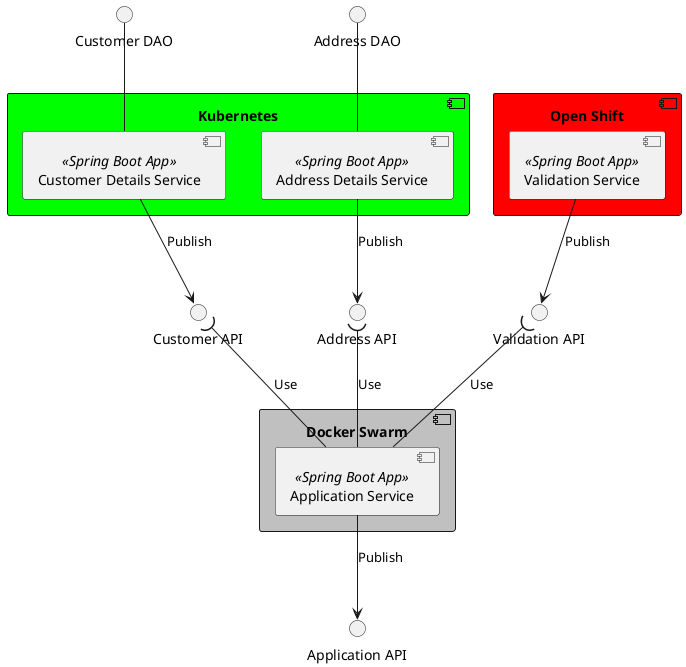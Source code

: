 @startuml Components

    () "Customer API" as customerAPI
    () "Address API" as addressAPI
    () "Validation API" as validationAPI
    () "Application API" as applicationAPI
    
    () "Customer DAO" as customerDAO
    () "Address DAO" as addressDAO

    component "Kubernetes" #00ff00 {
        [Customer Details Service] as customerService <<Spring Boot App>>
        [Address Details Service] as addressService <<Spring Boot App>>
    }
    
    component "Open Shift" #ff0000 {
        [Validation Service] as validationService <<Spring Boot App>>
    }
    
    component "Docker Swarm" #c0c0c0 {
        [Application Service] as applicationService <<Spring Boot App>>
    }

    customerDAO -down- customerService
    customerService --> customerAPI : Publish

    addressDAO -down- addressService
    addressService --> addressAPI : Publish

    validationService --> validationAPI : Publish
    applicationService --> applicationAPI : Publish

    applicationService -up-( customerAPI : Use
    applicationService -up-( addressAPI : Use
    applicationService -up-( validationAPI : Use

@enduml